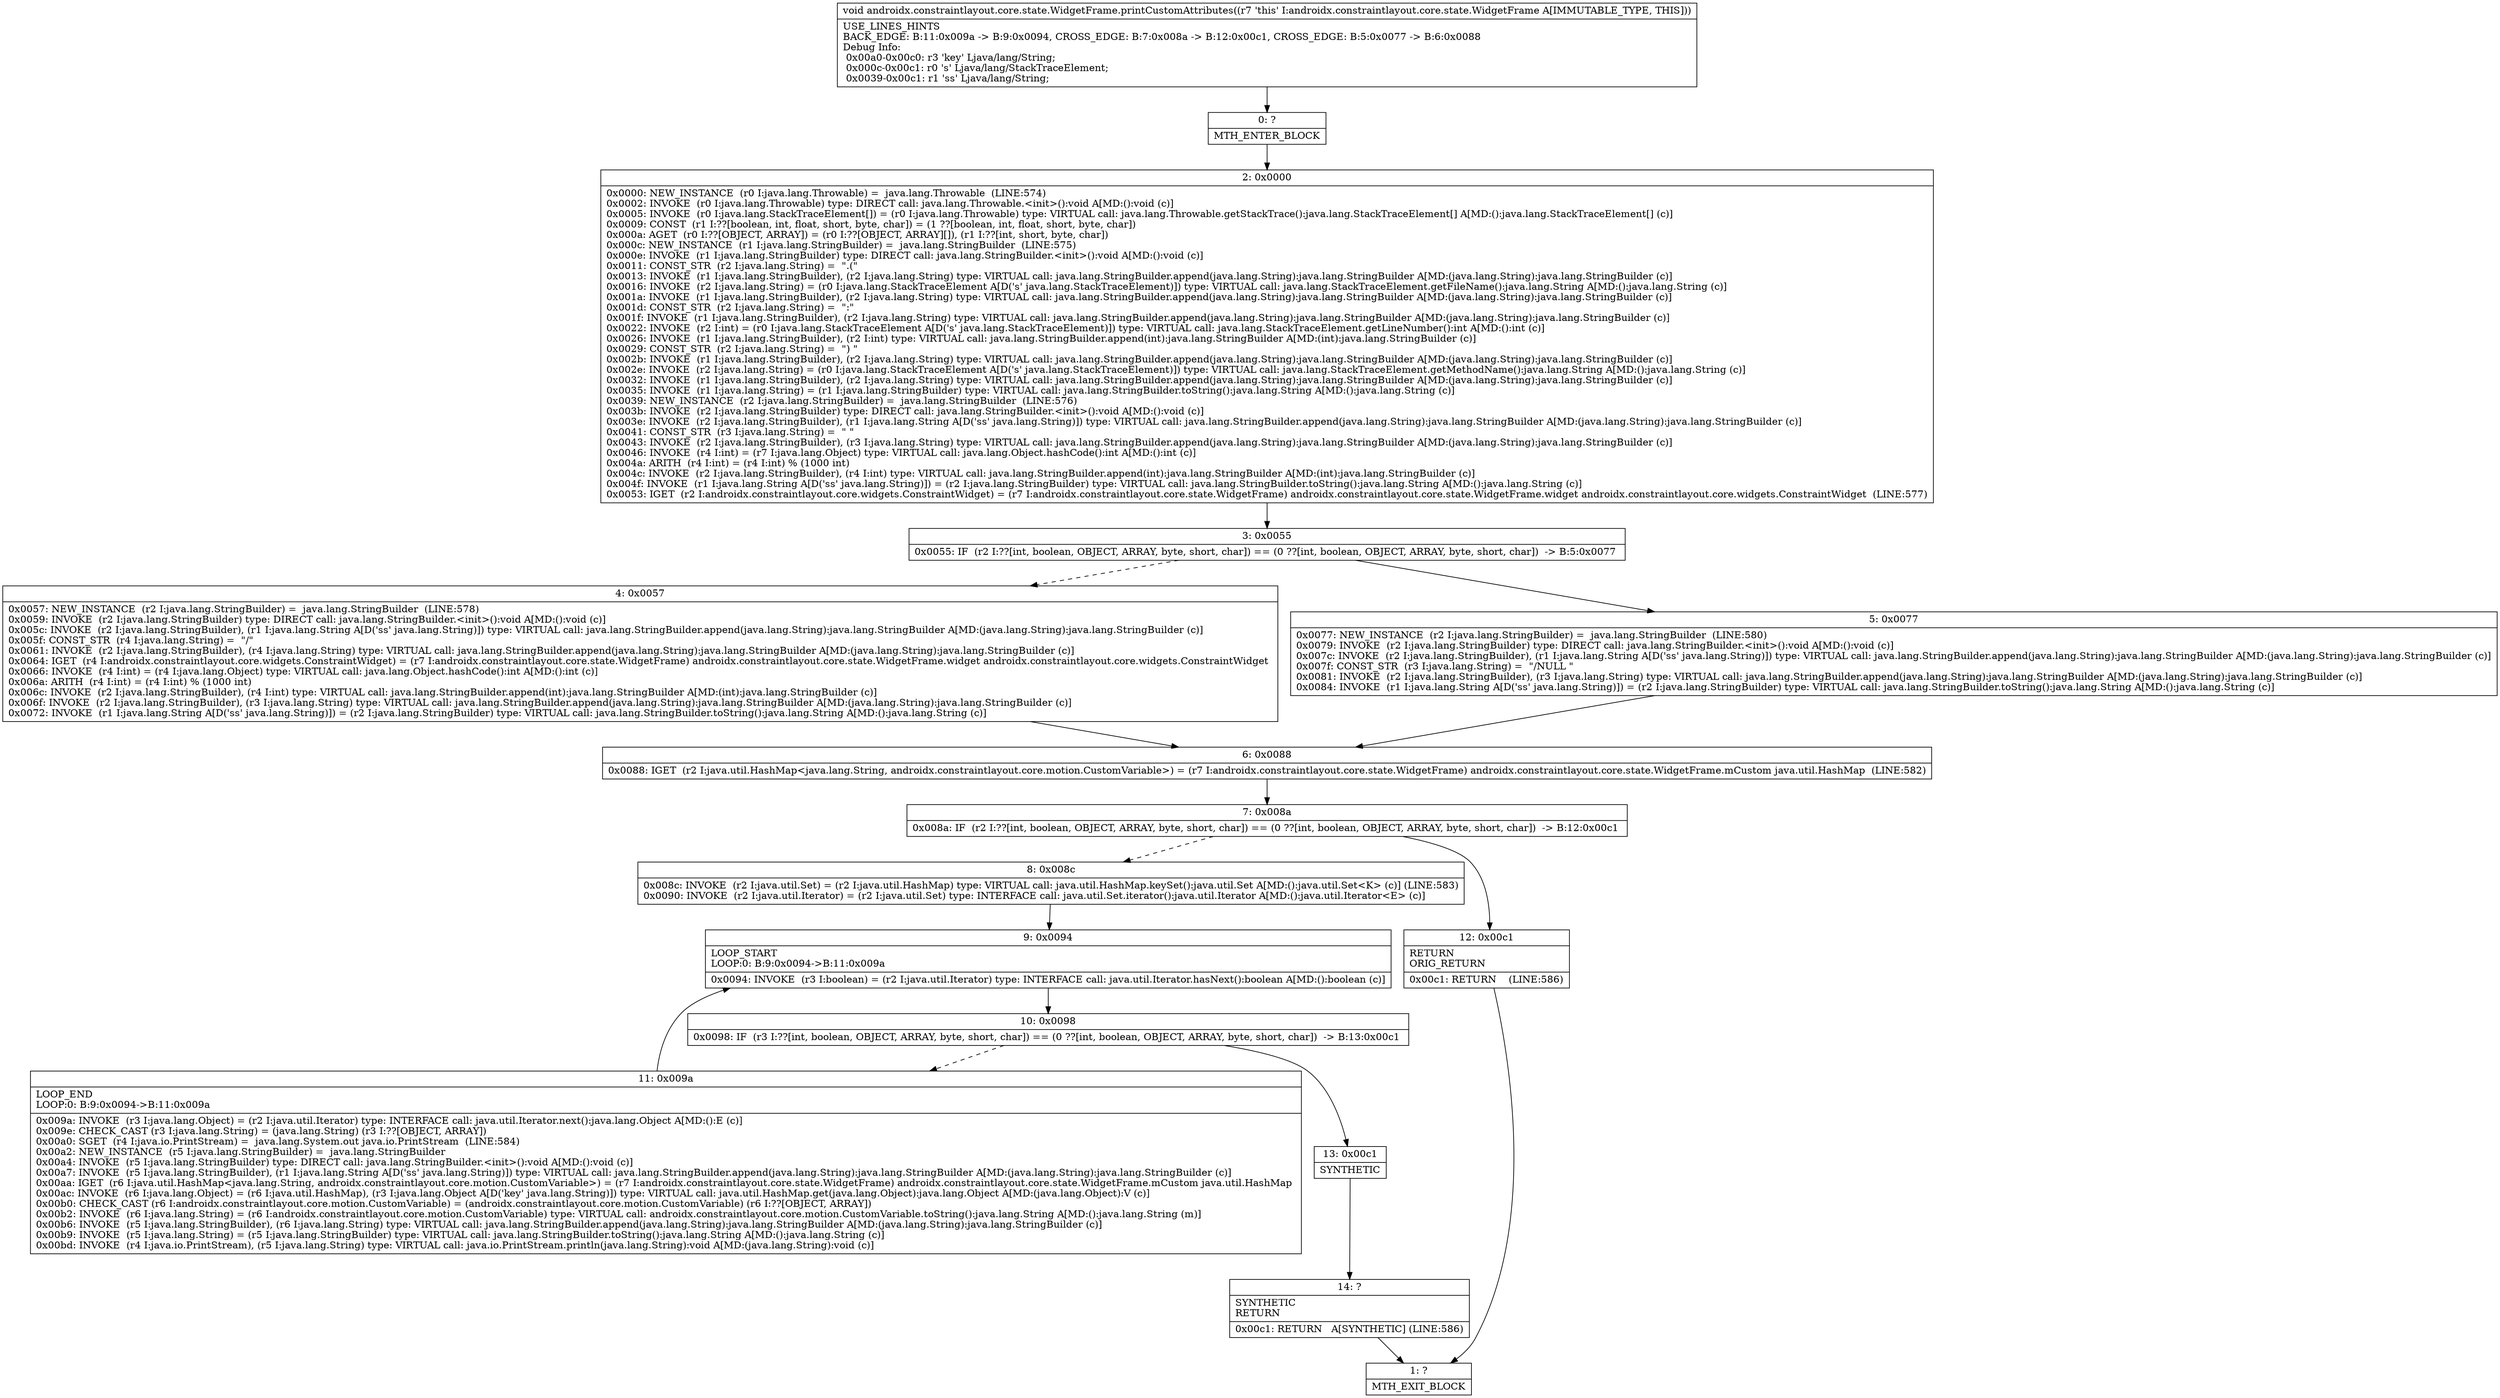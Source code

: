 digraph "CFG forandroidx.constraintlayout.core.state.WidgetFrame.printCustomAttributes()V" {
Node_0 [shape=record,label="{0\:\ ?|MTH_ENTER_BLOCK\l}"];
Node_2 [shape=record,label="{2\:\ 0x0000|0x0000: NEW_INSTANCE  (r0 I:java.lang.Throwable) =  java.lang.Throwable  (LINE:574)\l0x0002: INVOKE  (r0 I:java.lang.Throwable) type: DIRECT call: java.lang.Throwable.\<init\>():void A[MD:():void (c)]\l0x0005: INVOKE  (r0 I:java.lang.StackTraceElement[]) = (r0 I:java.lang.Throwable) type: VIRTUAL call: java.lang.Throwable.getStackTrace():java.lang.StackTraceElement[] A[MD:():java.lang.StackTraceElement[] (c)]\l0x0009: CONST  (r1 I:??[boolean, int, float, short, byte, char]) = (1 ??[boolean, int, float, short, byte, char]) \l0x000a: AGET  (r0 I:??[OBJECT, ARRAY]) = (r0 I:??[OBJECT, ARRAY][]), (r1 I:??[int, short, byte, char]) \l0x000c: NEW_INSTANCE  (r1 I:java.lang.StringBuilder) =  java.lang.StringBuilder  (LINE:575)\l0x000e: INVOKE  (r1 I:java.lang.StringBuilder) type: DIRECT call: java.lang.StringBuilder.\<init\>():void A[MD:():void (c)]\l0x0011: CONST_STR  (r2 I:java.lang.String) =  \".(\" \l0x0013: INVOKE  (r1 I:java.lang.StringBuilder), (r2 I:java.lang.String) type: VIRTUAL call: java.lang.StringBuilder.append(java.lang.String):java.lang.StringBuilder A[MD:(java.lang.String):java.lang.StringBuilder (c)]\l0x0016: INVOKE  (r2 I:java.lang.String) = (r0 I:java.lang.StackTraceElement A[D('s' java.lang.StackTraceElement)]) type: VIRTUAL call: java.lang.StackTraceElement.getFileName():java.lang.String A[MD:():java.lang.String (c)]\l0x001a: INVOKE  (r1 I:java.lang.StringBuilder), (r2 I:java.lang.String) type: VIRTUAL call: java.lang.StringBuilder.append(java.lang.String):java.lang.StringBuilder A[MD:(java.lang.String):java.lang.StringBuilder (c)]\l0x001d: CONST_STR  (r2 I:java.lang.String) =  \":\" \l0x001f: INVOKE  (r1 I:java.lang.StringBuilder), (r2 I:java.lang.String) type: VIRTUAL call: java.lang.StringBuilder.append(java.lang.String):java.lang.StringBuilder A[MD:(java.lang.String):java.lang.StringBuilder (c)]\l0x0022: INVOKE  (r2 I:int) = (r0 I:java.lang.StackTraceElement A[D('s' java.lang.StackTraceElement)]) type: VIRTUAL call: java.lang.StackTraceElement.getLineNumber():int A[MD:():int (c)]\l0x0026: INVOKE  (r1 I:java.lang.StringBuilder), (r2 I:int) type: VIRTUAL call: java.lang.StringBuilder.append(int):java.lang.StringBuilder A[MD:(int):java.lang.StringBuilder (c)]\l0x0029: CONST_STR  (r2 I:java.lang.String) =  \") \" \l0x002b: INVOKE  (r1 I:java.lang.StringBuilder), (r2 I:java.lang.String) type: VIRTUAL call: java.lang.StringBuilder.append(java.lang.String):java.lang.StringBuilder A[MD:(java.lang.String):java.lang.StringBuilder (c)]\l0x002e: INVOKE  (r2 I:java.lang.String) = (r0 I:java.lang.StackTraceElement A[D('s' java.lang.StackTraceElement)]) type: VIRTUAL call: java.lang.StackTraceElement.getMethodName():java.lang.String A[MD:():java.lang.String (c)]\l0x0032: INVOKE  (r1 I:java.lang.StringBuilder), (r2 I:java.lang.String) type: VIRTUAL call: java.lang.StringBuilder.append(java.lang.String):java.lang.StringBuilder A[MD:(java.lang.String):java.lang.StringBuilder (c)]\l0x0035: INVOKE  (r1 I:java.lang.String) = (r1 I:java.lang.StringBuilder) type: VIRTUAL call: java.lang.StringBuilder.toString():java.lang.String A[MD:():java.lang.String (c)]\l0x0039: NEW_INSTANCE  (r2 I:java.lang.StringBuilder) =  java.lang.StringBuilder  (LINE:576)\l0x003b: INVOKE  (r2 I:java.lang.StringBuilder) type: DIRECT call: java.lang.StringBuilder.\<init\>():void A[MD:():void (c)]\l0x003e: INVOKE  (r2 I:java.lang.StringBuilder), (r1 I:java.lang.String A[D('ss' java.lang.String)]) type: VIRTUAL call: java.lang.StringBuilder.append(java.lang.String):java.lang.StringBuilder A[MD:(java.lang.String):java.lang.StringBuilder (c)]\l0x0041: CONST_STR  (r3 I:java.lang.String) =  \" \" \l0x0043: INVOKE  (r2 I:java.lang.StringBuilder), (r3 I:java.lang.String) type: VIRTUAL call: java.lang.StringBuilder.append(java.lang.String):java.lang.StringBuilder A[MD:(java.lang.String):java.lang.StringBuilder (c)]\l0x0046: INVOKE  (r4 I:int) = (r7 I:java.lang.Object) type: VIRTUAL call: java.lang.Object.hashCode():int A[MD:():int (c)]\l0x004a: ARITH  (r4 I:int) = (r4 I:int) % (1000 int) \l0x004c: INVOKE  (r2 I:java.lang.StringBuilder), (r4 I:int) type: VIRTUAL call: java.lang.StringBuilder.append(int):java.lang.StringBuilder A[MD:(int):java.lang.StringBuilder (c)]\l0x004f: INVOKE  (r1 I:java.lang.String A[D('ss' java.lang.String)]) = (r2 I:java.lang.StringBuilder) type: VIRTUAL call: java.lang.StringBuilder.toString():java.lang.String A[MD:():java.lang.String (c)]\l0x0053: IGET  (r2 I:androidx.constraintlayout.core.widgets.ConstraintWidget) = (r7 I:androidx.constraintlayout.core.state.WidgetFrame) androidx.constraintlayout.core.state.WidgetFrame.widget androidx.constraintlayout.core.widgets.ConstraintWidget  (LINE:577)\l}"];
Node_3 [shape=record,label="{3\:\ 0x0055|0x0055: IF  (r2 I:??[int, boolean, OBJECT, ARRAY, byte, short, char]) == (0 ??[int, boolean, OBJECT, ARRAY, byte, short, char])  \-\> B:5:0x0077 \l}"];
Node_4 [shape=record,label="{4\:\ 0x0057|0x0057: NEW_INSTANCE  (r2 I:java.lang.StringBuilder) =  java.lang.StringBuilder  (LINE:578)\l0x0059: INVOKE  (r2 I:java.lang.StringBuilder) type: DIRECT call: java.lang.StringBuilder.\<init\>():void A[MD:():void (c)]\l0x005c: INVOKE  (r2 I:java.lang.StringBuilder), (r1 I:java.lang.String A[D('ss' java.lang.String)]) type: VIRTUAL call: java.lang.StringBuilder.append(java.lang.String):java.lang.StringBuilder A[MD:(java.lang.String):java.lang.StringBuilder (c)]\l0x005f: CONST_STR  (r4 I:java.lang.String) =  \"\/\" \l0x0061: INVOKE  (r2 I:java.lang.StringBuilder), (r4 I:java.lang.String) type: VIRTUAL call: java.lang.StringBuilder.append(java.lang.String):java.lang.StringBuilder A[MD:(java.lang.String):java.lang.StringBuilder (c)]\l0x0064: IGET  (r4 I:androidx.constraintlayout.core.widgets.ConstraintWidget) = (r7 I:androidx.constraintlayout.core.state.WidgetFrame) androidx.constraintlayout.core.state.WidgetFrame.widget androidx.constraintlayout.core.widgets.ConstraintWidget \l0x0066: INVOKE  (r4 I:int) = (r4 I:java.lang.Object) type: VIRTUAL call: java.lang.Object.hashCode():int A[MD:():int (c)]\l0x006a: ARITH  (r4 I:int) = (r4 I:int) % (1000 int) \l0x006c: INVOKE  (r2 I:java.lang.StringBuilder), (r4 I:int) type: VIRTUAL call: java.lang.StringBuilder.append(int):java.lang.StringBuilder A[MD:(int):java.lang.StringBuilder (c)]\l0x006f: INVOKE  (r2 I:java.lang.StringBuilder), (r3 I:java.lang.String) type: VIRTUAL call: java.lang.StringBuilder.append(java.lang.String):java.lang.StringBuilder A[MD:(java.lang.String):java.lang.StringBuilder (c)]\l0x0072: INVOKE  (r1 I:java.lang.String A[D('ss' java.lang.String)]) = (r2 I:java.lang.StringBuilder) type: VIRTUAL call: java.lang.StringBuilder.toString():java.lang.String A[MD:():java.lang.String (c)]\l}"];
Node_6 [shape=record,label="{6\:\ 0x0088|0x0088: IGET  (r2 I:java.util.HashMap\<java.lang.String, androidx.constraintlayout.core.motion.CustomVariable\>) = (r7 I:androidx.constraintlayout.core.state.WidgetFrame) androidx.constraintlayout.core.state.WidgetFrame.mCustom java.util.HashMap  (LINE:582)\l}"];
Node_7 [shape=record,label="{7\:\ 0x008a|0x008a: IF  (r2 I:??[int, boolean, OBJECT, ARRAY, byte, short, char]) == (0 ??[int, boolean, OBJECT, ARRAY, byte, short, char])  \-\> B:12:0x00c1 \l}"];
Node_8 [shape=record,label="{8\:\ 0x008c|0x008c: INVOKE  (r2 I:java.util.Set) = (r2 I:java.util.HashMap) type: VIRTUAL call: java.util.HashMap.keySet():java.util.Set A[MD:():java.util.Set\<K\> (c)] (LINE:583)\l0x0090: INVOKE  (r2 I:java.util.Iterator) = (r2 I:java.util.Set) type: INTERFACE call: java.util.Set.iterator():java.util.Iterator A[MD:():java.util.Iterator\<E\> (c)]\l}"];
Node_9 [shape=record,label="{9\:\ 0x0094|LOOP_START\lLOOP:0: B:9:0x0094\-\>B:11:0x009a\l|0x0094: INVOKE  (r3 I:boolean) = (r2 I:java.util.Iterator) type: INTERFACE call: java.util.Iterator.hasNext():boolean A[MD:():boolean (c)]\l}"];
Node_10 [shape=record,label="{10\:\ 0x0098|0x0098: IF  (r3 I:??[int, boolean, OBJECT, ARRAY, byte, short, char]) == (0 ??[int, boolean, OBJECT, ARRAY, byte, short, char])  \-\> B:13:0x00c1 \l}"];
Node_11 [shape=record,label="{11\:\ 0x009a|LOOP_END\lLOOP:0: B:9:0x0094\-\>B:11:0x009a\l|0x009a: INVOKE  (r3 I:java.lang.Object) = (r2 I:java.util.Iterator) type: INTERFACE call: java.util.Iterator.next():java.lang.Object A[MD:():E (c)]\l0x009e: CHECK_CAST (r3 I:java.lang.String) = (java.lang.String) (r3 I:??[OBJECT, ARRAY]) \l0x00a0: SGET  (r4 I:java.io.PrintStream) =  java.lang.System.out java.io.PrintStream  (LINE:584)\l0x00a2: NEW_INSTANCE  (r5 I:java.lang.StringBuilder) =  java.lang.StringBuilder \l0x00a4: INVOKE  (r5 I:java.lang.StringBuilder) type: DIRECT call: java.lang.StringBuilder.\<init\>():void A[MD:():void (c)]\l0x00a7: INVOKE  (r5 I:java.lang.StringBuilder), (r1 I:java.lang.String A[D('ss' java.lang.String)]) type: VIRTUAL call: java.lang.StringBuilder.append(java.lang.String):java.lang.StringBuilder A[MD:(java.lang.String):java.lang.StringBuilder (c)]\l0x00aa: IGET  (r6 I:java.util.HashMap\<java.lang.String, androidx.constraintlayout.core.motion.CustomVariable\>) = (r7 I:androidx.constraintlayout.core.state.WidgetFrame) androidx.constraintlayout.core.state.WidgetFrame.mCustom java.util.HashMap \l0x00ac: INVOKE  (r6 I:java.lang.Object) = (r6 I:java.util.HashMap), (r3 I:java.lang.Object A[D('key' java.lang.String)]) type: VIRTUAL call: java.util.HashMap.get(java.lang.Object):java.lang.Object A[MD:(java.lang.Object):V (c)]\l0x00b0: CHECK_CAST (r6 I:androidx.constraintlayout.core.motion.CustomVariable) = (androidx.constraintlayout.core.motion.CustomVariable) (r6 I:??[OBJECT, ARRAY]) \l0x00b2: INVOKE  (r6 I:java.lang.String) = (r6 I:androidx.constraintlayout.core.motion.CustomVariable) type: VIRTUAL call: androidx.constraintlayout.core.motion.CustomVariable.toString():java.lang.String A[MD:():java.lang.String (m)]\l0x00b6: INVOKE  (r5 I:java.lang.StringBuilder), (r6 I:java.lang.String) type: VIRTUAL call: java.lang.StringBuilder.append(java.lang.String):java.lang.StringBuilder A[MD:(java.lang.String):java.lang.StringBuilder (c)]\l0x00b9: INVOKE  (r5 I:java.lang.String) = (r5 I:java.lang.StringBuilder) type: VIRTUAL call: java.lang.StringBuilder.toString():java.lang.String A[MD:():java.lang.String (c)]\l0x00bd: INVOKE  (r4 I:java.io.PrintStream), (r5 I:java.lang.String) type: VIRTUAL call: java.io.PrintStream.println(java.lang.String):void A[MD:(java.lang.String):void (c)]\l}"];
Node_13 [shape=record,label="{13\:\ 0x00c1|SYNTHETIC\l}"];
Node_14 [shape=record,label="{14\:\ ?|SYNTHETIC\lRETURN\l|0x00c1: RETURN   A[SYNTHETIC] (LINE:586)\l}"];
Node_1 [shape=record,label="{1\:\ ?|MTH_EXIT_BLOCK\l}"];
Node_12 [shape=record,label="{12\:\ 0x00c1|RETURN\lORIG_RETURN\l|0x00c1: RETURN    (LINE:586)\l}"];
Node_5 [shape=record,label="{5\:\ 0x0077|0x0077: NEW_INSTANCE  (r2 I:java.lang.StringBuilder) =  java.lang.StringBuilder  (LINE:580)\l0x0079: INVOKE  (r2 I:java.lang.StringBuilder) type: DIRECT call: java.lang.StringBuilder.\<init\>():void A[MD:():void (c)]\l0x007c: INVOKE  (r2 I:java.lang.StringBuilder), (r1 I:java.lang.String A[D('ss' java.lang.String)]) type: VIRTUAL call: java.lang.StringBuilder.append(java.lang.String):java.lang.StringBuilder A[MD:(java.lang.String):java.lang.StringBuilder (c)]\l0x007f: CONST_STR  (r3 I:java.lang.String) =  \"\/NULL \" \l0x0081: INVOKE  (r2 I:java.lang.StringBuilder), (r3 I:java.lang.String) type: VIRTUAL call: java.lang.StringBuilder.append(java.lang.String):java.lang.StringBuilder A[MD:(java.lang.String):java.lang.StringBuilder (c)]\l0x0084: INVOKE  (r1 I:java.lang.String A[D('ss' java.lang.String)]) = (r2 I:java.lang.StringBuilder) type: VIRTUAL call: java.lang.StringBuilder.toString():java.lang.String A[MD:():java.lang.String (c)]\l}"];
MethodNode[shape=record,label="{void androidx.constraintlayout.core.state.WidgetFrame.printCustomAttributes((r7 'this' I:androidx.constraintlayout.core.state.WidgetFrame A[IMMUTABLE_TYPE, THIS]))  | USE_LINES_HINTS\lBACK_EDGE: B:11:0x009a \-\> B:9:0x0094, CROSS_EDGE: B:7:0x008a \-\> B:12:0x00c1, CROSS_EDGE: B:5:0x0077 \-\> B:6:0x0088\lDebug Info:\l  0x00a0\-0x00c0: r3 'key' Ljava\/lang\/String;\l  0x000c\-0x00c1: r0 's' Ljava\/lang\/StackTraceElement;\l  0x0039\-0x00c1: r1 'ss' Ljava\/lang\/String;\l}"];
MethodNode -> Node_0;Node_0 -> Node_2;
Node_2 -> Node_3;
Node_3 -> Node_4[style=dashed];
Node_3 -> Node_5;
Node_4 -> Node_6;
Node_6 -> Node_7;
Node_7 -> Node_8[style=dashed];
Node_7 -> Node_12;
Node_8 -> Node_9;
Node_9 -> Node_10;
Node_10 -> Node_11[style=dashed];
Node_10 -> Node_13;
Node_11 -> Node_9;
Node_13 -> Node_14;
Node_14 -> Node_1;
Node_12 -> Node_1;
Node_5 -> Node_6;
}

